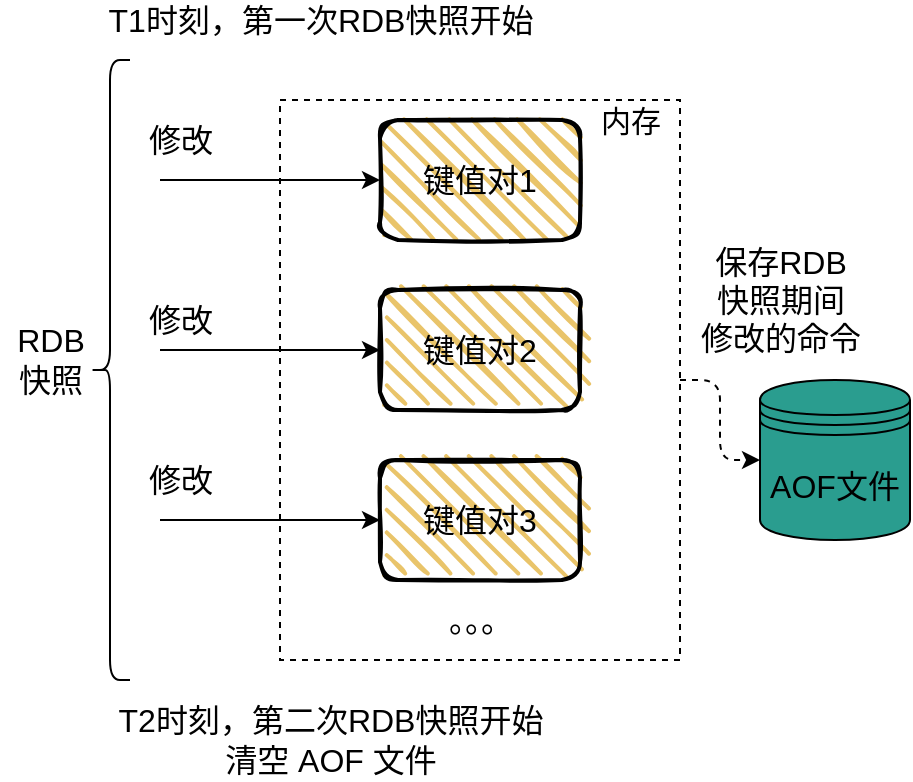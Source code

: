 <mxfile>
    <diagram id="arTUK6GNEg2aOMXR_40Q" name="aof-and-rdb">
        <mxGraphModel dx="816" dy="618" grid="1" gridSize="10" guides="1" tooltips="1" connect="1" arrows="1" fold="1" page="1" pageScale="1" pageWidth="3300" pageHeight="4681" math="0" shadow="0">
            <root>
                <mxCell id="1DTwyby_tTEkn6CEfQWP-0"/>
                <mxCell id="1DTwyby_tTEkn6CEfQWP-1" parent="1DTwyby_tTEkn6CEfQWP-0"/>
                <mxCell id="1lAA4LfbQBqQbdWlYXWC-1" value="T1时刻，第一次RDB快照开始" style="text;html=1;align=center;verticalAlign=middle;resizable=0;points=[];autosize=1;strokeColor=none;fillColor=none;fontSize=16;" vertex="1" parent="1DTwyby_tTEkn6CEfQWP-1">
                    <mxGeometry x="490" y="440" width="230" height="20" as="geometry"/>
                </mxCell>
                <mxCell id="tVA7dNp5m5AYLcIISqjE-1" style="edgeStyle=orthogonalEdgeStyle;html=1;entryX=0;entryY=0.5;entryDx=0;entryDy=0;fontSize=16;startArrow=none;startFill=0;endArrow=classic;endFill=1;strokeWidth=1;dashed=1;" edge="1" parent="1DTwyby_tTEkn6CEfQWP-1" source="IKNhOIicG0qHwld19v_9-0" target="tVA7dNp5m5AYLcIISqjE-0">
                    <mxGeometry relative="1" as="geometry"/>
                </mxCell>
                <mxCell id="IKNhOIicG0qHwld19v_9-0" value="" style="verticalLabelPosition=bottom;verticalAlign=top;html=1;shape=mxgraph.basic.rect;fillColor2=none;strokeWidth=1;size=20;indent=5;fillColor=none;dashed=1;" vertex="1" parent="1DTwyby_tTEkn6CEfQWP-1">
                    <mxGeometry x="585" y="490" width="200" height="280" as="geometry"/>
                </mxCell>
                <mxCell id="IKNhOIicG0qHwld19v_9-12" style="edgeStyle=orthogonalEdgeStyle;html=1;fontSize=16;startArrow=classic;startFill=1;endArrow=none;endFill=0;strokeWidth=1;" edge="1" parent="1DTwyby_tTEkn6CEfQWP-1" source="IKNhOIicG0qHwld19v_9-1">
                    <mxGeometry relative="1" as="geometry">
                        <mxPoint x="525" y="530" as="targetPoint"/>
                    </mxGeometry>
                </mxCell>
                <mxCell id="IKNhOIicG0qHwld19v_9-1" value="键值对1" style="rounded=1;whiteSpace=wrap;html=1;strokeWidth=2;fillWeight=2;hachureGap=8;hachureAngle=45;fillColor=#E9C46A;sketch=1;fontSize=16;fillStyle=dots;" vertex="1" parent="1DTwyby_tTEkn6CEfQWP-1">
                    <mxGeometry x="635" y="500" width="100" height="60" as="geometry"/>
                </mxCell>
                <mxCell id="IKNhOIicG0qHwld19v_9-13" style="edgeStyle=orthogonalEdgeStyle;html=1;fontSize=16;startArrow=classic;startFill=1;endArrow=none;endFill=0;strokeWidth=1;" edge="1" parent="1DTwyby_tTEkn6CEfQWP-1" source="IKNhOIicG0qHwld19v_9-2">
                    <mxGeometry relative="1" as="geometry">
                        <mxPoint x="525" y="615" as="targetPoint"/>
                    </mxGeometry>
                </mxCell>
                <mxCell id="IKNhOIicG0qHwld19v_9-2" value="键值对2" style="rounded=1;whiteSpace=wrap;html=1;strokeWidth=2;fillWeight=2;hachureGap=8;hachureAngle=45;fillColor=#E9C46A;sketch=1;fontSize=16;fillStyle=dots;" vertex="1" parent="1DTwyby_tTEkn6CEfQWP-1">
                    <mxGeometry x="635" y="585" width="100" height="60" as="geometry"/>
                </mxCell>
                <mxCell id="IKNhOIicG0qHwld19v_9-14" style="edgeStyle=orthogonalEdgeStyle;html=1;fontSize=16;startArrow=classic;startFill=1;endArrow=none;endFill=0;strokeWidth=1;" edge="1" parent="1DTwyby_tTEkn6CEfQWP-1" source="IKNhOIicG0qHwld19v_9-4">
                    <mxGeometry relative="1" as="geometry">
                        <mxPoint x="525" y="700" as="targetPoint"/>
                    </mxGeometry>
                </mxCell>
                <mxCell id="IKNhOIicG0qHwld19v_9-4" value="键值对3" style="rounded=1;whiteSpace=wrap;html=1;strokeWidth=2;fillWeight=2;hachureGap=8;hachureAngle=45;fillColor=#E9C46A;sketch=1;fontSize=16;fillStyle=dots;" vertex="1" parent="1DTwyby_tTEkn6CEfQWP-1">
                    <mxGeometry x="635" y="670" width="100" height="60" as="geometry"/>
                </mxCell>
                <mxCell id="IKNhOIicG0qHwld19v_9-8" value="内存" style="text;html=1;align=center;verticalAlign=middle;resizable=0;points=[];autosize=1;strokeColor=none;fillColor=none;fontSize=15;" vertex="1" parent="1DTwyby_tTEkn6CEfQWP-1">
                    <mxGeometry x="735" y="490" width="50" height="20" as="geometry"/>
                </mxCell>
                <mxCell id="IKNhOIicG0qHwld19v_9-9" value="。。。" style="text;html=1;align=center;verticalAlign=middle;resizable=0;points=[];autosize=1;strokeColor=none;fillColor=none;fontSize=16;" vertex="1" parent="1DTwyby_tTEkn6CEfQWP-1">
                    <mxGeometry x="655" y="740" width="60" height="20" as="geometry"/>
                </mxCell>
                <mxCell id="IKNhOIicG0qHwld19v_9-15" value="修改" style="text;html=1;align=center;verticalAlign=middle;resizable=0;points=[];autosize=1;strokeColor=none;fillColor=none;fontSize=16;" vertex="1" parent="1DTwyby_tTEkn6CEfQWP-1">
                    <mxGeometry x="510" y="500" width="50" height="20" as="geometry"/>
                </mxCell>
                <mxCell id="IKNhOIicG0qHwld19v_9-16" value="修改" style="text;html=1;align=center;verticalAlign=middle;resizable=0;points=[];autosize=1;strokeColor=none;fillColor=none;fontSize=16;" vertex="1" parent="1DTwyby_tTEkn6CEfQWP-1">
                    <mxGeometry x="510" y="590" width="50" height="20" as="geometry"/>
                </mxCell>
                <mxCell id="IKNhOIicG0qHwld19v_9-17" value="修改" style="text;html=1;align=center;verticalAlign=middle;resizable=0;points=[];autosize=1;strokeColor=none;fillColor=none;fontSize=16;" vertex="1" parent="1DTwyby_tTEkn6CEfQWP-1">
                    <mxGeometry x="510" y="670" width="50" height="20" as="geometry"/>
                </mxCell>
                <mxCell id="tVA7dNp5m5AYLcIISqjE-0" value="AOF文件" style="shape=datastore;whiteSpace=wrap;html=1;fontSize=16;fillColor=#2A9D8F;" vertex="1" parent="1DTwyby_tTEkn6CEfQWP-1">
                    <mxGeometry x="825" y="630" width="75" height="80" as="geometry"/>
                </mxCell>
                <mxCell id="tVA7dNp5m5AYLcIISqjE-2" value="保存RDB&lt;br&gt;快照期间&lt;br&gt;修改的命令" style="text;html=1;align=center;verticalAlign=middle;resizable=0;points=[];autosize=1;strokeColor=none;fillColor=none;fontSize=16;" vertex="1" parent="1DTwyby_tTEkn6CEfQWP-1">
                    <mxGeometry x="785" y="560" width="100" height="60" as="geometry"/>
                </mxCell>
                <mxCell id="oR4BXjdf2sWpwDIOunnC-1" value="T2时刻，第二次RDB快照开始&lt;br&gt;清空 AOF 文件" style="text;html=1;align=center;verticalAlign=middle;resizable=0;points=[];autosize=1;strokeColor=none;fillColor=none;fontSize=16;" vertex="1" parent="1DTwyby_tTEkn6CEfQWP-1">
                    <mxGeometry x="495" y="790" width="230" height="40" as="geometry"/>
                </mxCell>
                <mxCell id="Rf66KamUSvB2MIiHCbn7-0" value="" style="shape=curlyBracket;whiteSpace=wrap;html=1;rounded=1;fontSize=16;fillColor=#E63946;" vertex="1" parent="1DTwyby_tTEkn6CEfQWP-1">
                    <mxGeometry x="490" y="470" width="20" height="310" as="geometry"/>
                </mxCell>
                <mxCell id="Rf66KamUSvB2MIiHCbn7-1" value="RDB&lt;br&gt;快照" style="text;html=1;align=center;verticalAlign=middle;resizable=0;points=[];autosize=1;strokeColor=none;fillColor=none;fontSize=16;" vertex="1" parent="1DTwyby_tTEkn6CEfQWP-1">
                    <mxGeometry x="445" y="600" width="50" height="40" as="geometry"/>
                </mxCell>
            </root>
        </mxGraphModel>
    </diagram>
    <diagram id="dx-4oppBbuKWqrHU0gpD" name="rdb-cow">
        <mxGraphModel dx="898" dy="680" grid="1" gridSize="10" guides="1" tooltips="1" connect="1" arrows="1" fold="1" page="1" pageScale="1" pageWidth="3300" pageHeight="4681" math="0" shadow="0">
            <root>
                <mxCell id="xL5gHkdoHgjiQBo7mpg7-0"/>
                <mxCell id="xL5gHkdoHgjiQBo7mpg7-1" parent="xL5gHkdoHgjiQBo7mpg7-0"/>
                <mxCell id="nlZ6MH8npxb_qxuy1b4q-0" value="" style="verticalLabelPosition=bottom;verticalAlign=top;html=1;shape=mxgraph.basic.rect;fillColor2=none;strokeWidth=1;size=20;indent=5;fillColor=none;dashed=1;" vertex="1" parent="xL5gHkdoHgjiQBo7mpg7-1">
                    <mxGeometry x="950" y="390" width="400" height="250" as="geometry"/>
                </mxCell>
                <mxCell id="7KAD_PVa2VglVPRms-Vb-4" style="edgeStyle=orthogonalEdgeStyle;html=1;entryX=0.5;entryY=0;entryDx=0;entryDy=0;fontSize=16;startArrow=none;startFill=0;endArrow=classic;endFill=1;" edge="1" parent="xL5gHkdoHgjiQBo7mpg7-1" source="nlZ6MH8npxb_qxuy1b4q-21" target="nlZ6MH8npxb_qxuy1b4q-25">
                    <mxGeometry relative="1" as="geometry"/>
                </mxCell>
                <mxCell id="7KAD_PVa2VglVPRms-Vb-7" value="读取" style="edgeLabel;html=1;align=center;verticalAlign=middle;resizable=0;points=[];fontSize=16;" vertex="1" connectable="0" parent="7KAD_PVa2VglVPRms-Vb-4">
                    <mxGeometry x="-0.419" y="-1" relative="1" as="geometry">
                        <mxPoint as="offset"/>
                    </mxGeometry>
                </mxCell>
                <mxCell id="7KAD_PVa2VglVPRms-Vb-5" style="edgeStyle=orthogonalEdgeStyle;html=1;entryX=0;entryY=0.5;entryDx=0;entryDy=0;fontSize=16;startArrow=none;startFill=0;endArrow=classic;endFill=1;fillColor=#a20025;strokeColor=#6F0000;strokeWidth=2;exitX=0.5;exitY=1;exitDx=0;exitDy=0;" edge="1" parent="xL5gHkdoHgjiQBo7mpg7-1" source="nlZ6MH8npxb_qxuy1b4q-21" target="nlZ6MH8npxb_qxuy1b4q-27">
                    <mxGeometry relative="1" as="geometry">
                        <Array as="points">
                            <mxPoint x="880" y="600"/>
                        </Array>
                    </mxGeometry>
                </mxCell>
                <mxCell id="7KAD_PVa2VglVPRms-Vb-8" value="修改" style="edgeLabel;html=1;align=center;verticalAlign=middle;resizable=0;points=[];fontSize=16;" vertex="1" connectable="0" parent="7KAD_PVa2VglVPRms-Vb-5">
                    <mxGeometry x="-0.487" y="-2" relative="1" as="geometry">
                        <mxPoint as="offset"/>
                    </mxGeometry>
                </mxCell>
                <mxCell id="7KAD_PVa2VglVPRms-Vb-17" style="edgeStyle=orthogonalEdgeStyle;html=1;entryX=0.1;entryY=0.133;entryDx=0;entryDy=0;entryPerimeter=0;fontSize=16;startArrow=none;startFill=0;endArrow=classic;endFill=1;strokeWidth=1;" edge="1" parent="xL5gHkdoHgjiQBo7mpg7-1" source="nlZ6MH8npxb_qxuy1b4q-21" target="nlZ6MH8npxb_qxuy1b4q-22">
                    <mxGeometry relative="1" as="geometry">
                        <Array as="points">
                            <mxPoint x="1070" y="278"/>
                            <mxPoint x="1070" y="278"/>
                        </Array>
                    </mxGeometry>
                </mxCell>
                <mxCell id="nlZ6MH8npxb_qxuy1b4q-21" value="" style="ellipse;whiteSpace=wrap;html=1;strokeWidth=2;fillWeight=2;hachureGap=8;fillColor=#E63946;fillStyle=dots;sketch=1;fontSize=16;" vertex="1" parent="xL5gHkdoHgjiQBo7mpg7-1">
                    <mxGeometry x="820" y="270" width="120" height="60" as="geometry"/>
                </mxCell>
                <mxCell id="7KAD_PVa2VglVPRms-Vb-9" style="edgeStyle=orthogonalEdgeStyle;html=1;entryX=1;entryY=0.5;entryDx=0;entryDy=0;fontSize=16;startArrow=none;startFill=0;endArrow=classic;endFill=1;strokeWidth=1;" edge="1" parent="xL5gHkdoHgjiQBo7mpg7-1" source="nlZ6MH8npxb_qxuy1b4q-22" target="nlZ6MH8npxb_qxuy1b4q-28">
                    <mxGeometry relative="1" as="geometry">
                        <Array as="points">
                            <mxPoint x="1420" y="600"/>
                        </Array>
                    </mxGeometry>
                </mxCell>
                <mxCell id="7KAD_PVa2VglVPRms-Vb-10" value="读取" style="edgeLabel;html=1;align=center;verticalAlign=middle;resizable=0;points=[];fontSize=16;" vertex="1" connectable="0" parent="7KAD_PVa2VglVPRms-Vb-9">
                    <mxGeometry x="-0.406" y="2" relative="1" as="geometry">
                        <mxPoint as="offset"/>
                    </mxGeometry>
                </mxCell>
                <mxCell id="7KAD_PVa2VglVPRms-Vb-11" style="edgeStyle=orthogonalEdgeStyle;html=1;entryX=1;entryY=0.5;entryDx=0;entryDy=0;fontSize=16;startArrow=none;startFill=0;endArrow=classic;endFill=1;strokeWidth=1;" edge="1" parent="xL5gHkdoHgjiQBo7mpg7-1" source="nlZ6MH8npxb_qxuy1b4q-22" target="nlZ6MH8npxb_qxuy1b4q-25">
                    <mxGeometry relative="1" as="geometry"/>
                </mxCell>
                <mxCell id="7KAD_PVa2VglVPRms-Vb-12" value="读取" style="edgeLabel;html=1;align=center;verticalAlign=middle;resizable=0;points=[];fontSize=16;" vertex="1" connectable="0" parent="7KAD_PVa2VglVPRms-Vb-11">
                    <mxGeometry x="-0.114" y="2" relative="1" as="geometry">
                        <mxPoint as="offset"/>
                    </mxGeometry>
                </mxCell>
                <mxCell id="7KAD_PVa2VglVPRms-Vb-15" style="edgeStyle=orthogonalEdgeStyle;html=1;entryX=0.5;entryY=0;entryDx=0;entryDy=0;fontSize=16;startArrow=none;startFill=0;endArrow=classic;endFill=1;strokeWidth=1;" edge="1" parent="xL5gHkdoHgjiQBo7mpg7-1" source="nlZ6MH8npxb_qxuy1b4q-22" target="7KAD_PVa2VglVPRms-Vb-14">
                    <mxGeometry relative="1" as="geometry">
                        <Array as="points">
                            <mxPoint x="1510" y="300"/>
                            <mxPoint x="1510" y="520"/>
                        </Array>
                    </mxGeometry>
                </mxCell>
                <mxCell id="7KAD_PVa2VglVPRms-Vb-16" value="写快照" style="edgeLabel;html=1;align=center;verticalAlign=middle;resizable=0;points=[];fontSize=16;" vertex="1" connectable="0" parent="7KAD_PVa2VglVPRms-Vb-15">
                    <mxGeometry x="0.029" relative="1" as="geometry">
                        <mxPoint as="offset"/>
                    </mxGeometry>
                </mxCell>
                <mxCell id="nlZ6MH8npxb_qxuy1b4q-22" value="" style="ellipse;whiteSpace=wrap;html=1;strokeWidth=2;fillWeight=2;hachureGap=8;fillColor=#E63946;fillStyle=dots;sketch=1;fontSize=16;" vertex="1" parent="xL5gHkdoHgjiQBo7mpg7-1">
                    <mxGeometry x="1360" y="270" width="120" height="60" as="geometry"/>
                </mxCell>
                <mxCell id="nlZ6MH8npxb_qxuy1b4q-23" value="主线程" style="text;html=1;align=center;verticalAlign=middle;resizable=0;points=[];autosize=1;strokeColor=none;fillColor=none;fontSize=15;" vertex="1" parent="xL5gHkdoHgjiQBo7mpg7-1">
                    <mxGeometry x="850" y="240" width="60" height="20" as="geometry"/>
                </mxCell>
                <mxCell id="nlZ6MH8npxb_qxuy1b4q-24" value="bgsave子线程" style="text;html=1;align=center;verticalAlign=middle;resizable=0;points=[];autosize=1;strokeColor=none;fillColor=none;fontSize=15;" vertex="1" parent="xL5gHkdoHgjiQBo7mpg7-1">
                    <mxGeometry x="1365" y="240" width="110" height="20" as="geometry"/>
                </mxCell>
                <mxCell id="nlZ6MH8npxb_qxuy1b4q-25" value="键值对1" style="rounded=1;whiteSpace=wrap;html=1;strokeWidth=2;fillWeight=2;hachureGap=8;hachureAngle=45;fillColor=#E9C46A;sketch=1;fontSize=16;fillStyle=dots;" vertex="1" parent="xL5gHkdoHgjiQBo7mpg7-1">
                    <mxGeometry x="970" y="400" width="100" height="60" as="geometry"/>
                </mxCell>
                <mxCell id="nlZ6MH8npxb_qxuy1b4q-26" value="键值对2" style="rounded=1;whiteSpace=wrap;html=1;strokeWidth=2;fillWeight=2;hachureGap=8;hachureAngle=45;fillColor=#E9C46A;sketch=1;fontSize=16;fillStyle=dots;" vertex="1" parent="xL5gHkdoHgjiQBo7mpg7-1">
                    <mxGeometry x="970" y="490" width="100" height="60" as="geometry"/>
                </mxCell>
                <mxCell id="7KAD_PVa2VglVPRms-Vb-6" style="edgeStyle=orthogonalEdgeStyle;html=1;entryX=0;entryY=0.5;entryDx=0;entryDy=0;fontSize=16;startArrow=none;startFill=0;endArrow=classic;endFill=1;dashed=1;" edge="1" parent="xL5gHkdoHgjiQBo7mpg7-1" source="nlZ6MH8npxb_qxuy1b4q-27" target="nlZ6MH8npxb_qxuy1b4q-28">
                    <mxGeometry relative="1" as="geometry"/>
                </mxCell>
                <mxCell id="nlZ6MH8npxb_qxuy1b4q-27" value="键值对3" style="rounded=1;whiteSpace=wrap;html=1;strokeWidth=2;fillWeight=2;hachureGap=8;hachureAngle=45;fillColor=#E9C46A;sketch=1;fontSize=16;fillStyle=dots;" vertex="1" parent="xL5gHkdoHgjiQBo7mpg7-1">
                    <mxGeometry x="970" y="570" width="100" height="60" as="geometry"/>
                </mxCell>
                <mxCell id="nlZ6MH8npxb_qxuy1b4q-28" value="键值对3" style="rounded=1;whiteSpace=wrap;html=1;strokeWidth=2;fillWeight=2;hachureGap=8;hachureAngle=45;fillColor=#5FAD56;sketch=1;fontSize=16;fillStyle=dots;" vertex="1" parent="xL5gHkdoHgjiQBo7mpg7-1">
                    <mxGeometry x="1220" y="570" width="100" height="60" as="geometry"/>
                </mxCell>
                <mxCell id="7KAD_PVa2VglVPRms-Vb-0" value="数据副本" style="text;html=1;align=center;verticalAlign=middle;resizable=0;points=[];autosize=1;strokeColor=none;fillColor=none;fontSize=15;" vertex="1" parent="xL5gHkdoHgjiQBo7mpg7-1">
                    <mxGeometry x="1230" y="540" width="80" height="20" as="geometry"/>
                </mxCell>
                <mxCell id="7KAD_PVa2VglVPRms-Vb-13" value="写时复制" style="text;html=1;align=center;verticalAlign=middle;resizable=0;points=[];autosize=1;strokeColor=none;fillColor=none;fontSize=15;" vertex="1" parent="xL5gHkdoHgjiQBo7mpg7-1">
                    <mxGeometry x="1110" y="570" width="80" height="20" as="geometry"/>
                </mxCell>
                <mxCell id="7KAD_PVa2VglVPRms-Vb-14" value="磁盘" style="shape=datastore;whiteSpace=wrap;html=1;fontSize=16;fillColor=#2A9D8F;" vertex="1" parent="xL5gHkdoHgjiQBo7mpg7-1">
                    <mxGeometry x="1470" y="520" width="80" height="60" as="geometry"/>
                </mxCell>
                <mxCell id="7KAD_PVa2VglVPRms-Vb-18" value="fork" style="text;html=1;align=center;verticalAlign=middle;resizable=0;points=[];autosize=1;strokeColor=none;fillColor=none;fontSize=15;" vertex="1" parent="xL5gHkdoHgjiQBo7mpg7-1">
                    <mxGeometry x="1110" y="250" width="40" height="20" as="geometry"/>
                </mxCell>
                <mxCell id="qz42YqHorItE_YcQkiTW-0" value="内存" style="text;html=1;align=center;verticalAlign=middle;resizable=0;points=[];autosize=1;strokeColor=none;fillColor=none;fontSize=15;" vertex="1" parent="xL5gHkdoHgjiQBo7mpg7-1">
                    <mxGeometry x="1300" y="390" width="50" height="20" as="geometry"/>
                </mxCell>
            </root>
        </mxGraphModel>
    </diagram>
    <diagram id="ZlNNVwcSNKi0tTDlnwsl" name="rdb">
        <mxGraphModel dx="718" dy="544" grid="1" gridSize="10" guides="1" tooltips="1" connect="1" arrows="1" fold="1" page="1" pageScale="1" pageWidth="3300" pageHeight="4681" math="0" shadow="0">
            <root>
                <mxCell id="_hjz3OKLouB6XNm0Tv3v-0"/>
                <mxCell id="_hjz3OKLouB6XNm0Tv3v-1" parent="_hjz3OKLouB6XNm0Tv3v-0"/>
                <mxCell id="QkniN7DQdTVx86NrtnfB-2" value="RDB 文件" style="text;html=1;align=center;verticalAlign=middle;resizable=0;points=[];autosize=1;strokeColor=none;fillColor=none;" parent="_hjz3OKLouB6XNm0Tv3v-1" vertex="1">
                    <mxGeometry x="570" y="440" width="70" height="20" as="geometry"/>
                </mxCell>
                <mxCell id="vk8aEMkM_hyUy7yw6gqZ-2" style="edgeStyle=orthogonalEdgeStyle;html=1;entryX=0;entryY=0.5;entryDx=0;entryDy=0;fontSize=16;startArrow=none;startFill=0;endArrow=classic;endFill=1;exitX=0.88;exitY=0.5;exitDx=0;exitDy=0;exitPerimeter=0;" edge="1" parent="_hjz3OKLouB6XNm0Tv3v-1" source="sNmnjWZDHs_1EP9mmixE-0" target="sNmnjWZDHs_1EP9mmixE-6">
                    <mxGeometry relative="1" as="geometry"/>
                </mxCell>
                <mxCell id="sNmnjWZDHs_1EP9mmixE-0" value="" style="fontColor=#0066CC;verticalAlign=top;verticalLabelPosition=bottom;labelPosition=center;align=center;html=1;outlineConnect=0;fillColor=#CCCCCC;strokeColor=#6881B3;gradientColor=none;gradientDirection=north;strokeWidth=2;shape=mxgraph.networks.server_storage;" parent="_hjz3OKLouB6XNm0Tv3v-1" vertex="1">
                    <mxGeometry x="375" y="348.75" width="105" height="105" as="geometry"/>
                </mxCell>
                <mxCell id="sNmnjWZDHs_1EP9mmixE-1" value="Redis 服务器" style="text;html=1;align=center;verticalAlign=middle;resizable=0;points=[];autosize=1;strokeColor=none;fillColor=none;" parent="_hjz3OKLouB6XNm0Tv3v-1" vertex="1">
                    <mxGeometry x="380" y="453.75" width="90" height="20" as="geometry"/>
                </mxCell>
                <mxCell id="sNmnjWZDHs_1EP9mmixE-6" value="" style="shape=datastore;whiteSpace=wrap;html=1;verticalAlign=top;fillColor=#CCCCCC;strokeColor=#6881B3;fontColor=#0066CC;gradientColor=none;gradientDirection=north;strokeWidth=2;" parent="_hjz3OKLouB6XNm0Tv3v-1" vertex="1">
                    <mxGeometry x="570" y="367.5" width="60" height="67.5" as="geometry"/>
                </mxCell>
                <mxCell id="sNmnjWZDHs_1EP9mmixE-8" value="保存数据库状态" style="text;html=1;align=center;verticalAlign=middle;resizable=0;points=[];autosize=1;strokeColor=none;fillColor=none;" parent="_hjz3OKLouB6XNm0Tv3v-1" vertex="1">
                    <mxGeometry x="470" y="372.5" width="100" height="20" as="geometry"/>
                </mxCell>
                <mxCell id="vk8aEMkM_hyUy7yw6gqZ-11" value="RDB 文件" style="text;html=1;align=center;verticalAlign=middle;resizable=0;points=[];autosize=1;strokeColor=none;fillColor=none;" vertex="1" parent="_hjz3OKLouB6XNm0Tv3v-1">
                    <mxGeometry x="895" y="440" width="70" height="20" as="geometry"/>
                </mxCell>
                <mxCell id="vk8aEMkM_hyUy7yw6gqZ-12" style="edgeStyle=orthogonalEdgeStyle;html=1;entryX=0;entryY=0.5;entryDx=0;entryDy=0;fontSize=16;startArrow=classic;startFill=1;endArrow=none;endFill=0;exitX=0.88;exitY=0.5;exitDx=0;exitDy=0;exitPerimeter=0;" edge="1" parent="_hjz3OKLouB6XNm0Tv3v-1" source="vk8aEMkM_hyUy7yw6gqZ-13" target="vk8aEMkM_hyUy7yw6gqZ-15">
                    <mxGeometry relative="1" as="geometry"/>
                </mxCell>
                <mxCell id="vk8aEMkM_hyUy7yw6gqZ-13" value="" style="fontColor=#0066CC;verticalAlign=top;verticalLabelPosition=bottom;labelPosition=center;align=center;html=1;outlineConnect=0;fillColor=#CCCCCC;strokeColor=#6881B3;gradientColor=none;gradientDirection=north;strokeWidth=2;shape=mxgraph.networks.server_storage;" vertex="1" parent="_hjz3OKLouB6XNm0Tv3v-1">
                    <mxGeometry x="700" y="348.75" width="105" height="105" as="geometry"/>
                </mxCell>
                <mxCell id="vk8aEMkM_hyUy7yw6gqZ-14" value="Redis 服务器" style="text;html=1;align=center;verticalAlign=middle;resizable=0;points=[];autosize=1;strokeColor=none;fillColor=none;" vertex="1" parent="_hjz3OKLouB6XNm0Tv3v-1">
                    <mxGeometry x="705" y="453.75" width="90" height="20" as="geometry"/>
                </mxCell>
                <mxCell id="vk8aEMkM_hyUy7yw6gqZ-15" value="" style="shape=datastore;whiteSpace=wrap;html=1;verticalAlign=top;fillColor=#CCCCCC;strokeColor=#6881B3;fontColor=#0066CC;gradientColor=none;gradientDirection=north;strokeWidth=2;" vertex="1" parent="_hjz3OKLouB6XNm0Tv3v-1">
                    <mxGeometry x="895" y="367.5" width="60" height="67.5" as="geometry"/>
                </mxCell>
                <mxCell id="vk8aEMkM_hyUy7yw6gqZ-16" value="还原" style="text;html=1;align=center;verticalAlign=middle;resizable=0;points=[];autosize=1;strokeColor=none;fillColor=none;" vertex="1" parent="_hjz3OKLouB6XNm0Tv3v-1">
                    <mxGeometry x="825" y="372.5" width="40" height="20" as="geometry"/>
                </mxCell>
            </root>
        </mxGraphModel>
    </diagram>
    <diagram id="Vl780m90NlYQyBBo4z3t" name="aof">
        <mxGraphModel dx="898" dy="680" grid="1" gridSize="10" guides="1" tooltips="1" connect="1" arrows="1" fold="1" page="1" pageScale="1" pageWidth="3300" pageHeight="4681" math="0" shadow="0">
            <root>
                <mxCell id="EyRU50qkYwoh_wQhIZVa-0"/>
                <mxCell id="EyRU50qkYwoh_wQhIZVa-1" parent="EyRU50qkYwoh_wQhIZVa-0"/>
                <mxCell id="9veJ-8Onby6MCzO-_EDO-0" value="客户端" style="text;html=1;align=center;verticalAlign=middle;resizable=0;points=[];autosize=1;strokeColor=none;fillColor=none;" vertex="1" parent="EyRU50qkYwoh_wQhIZVa-1">
                    <mxGeometry x="240" y="440" width="50" height="20" as="geometry"/>
                </mxCell>
                <mxCell id="9veJ-8Onby6MCzO-_EDO-1" value="AOF 文件" style="text;html=1;align=center;verticalAlign=middle;resizable=0;points=[];autosize=1;strokeColor=none;fillColor=none;" vertex="1" parent="EyRU50qkYwoh_wQhIZVa-1">
                    <mxGeometry x="570" y="440" width="70" height="20" as="geometry"/>
                </mxCell>
                <mxCell id="9veJ-8Onby6MCzO-_EDO-2" value="发送命令" style="text;html=1;align=center;verticalAlign=middle;resizable=0;points=[];autosize=1;strokeColor=none;fillColor=none;" vertex="1" parent="EyRU50qkYwoh_wQhIZVa-1">
                    <mxGeometry x="310" y="380" width="60" height="20" as="geometry"/>
                </mxCell>
                <mxCell id="9veJ-8Onby6MCzO-_EDO-3" style="edgeStyle=none;html=1;exitX=0.88;exitY=0.5;exitDx=0;exitDy=0;exitPerimeter=0;" edge="1" parent="EyRU50qkYwoh_wQhIZVa-1" source="9veJ-8Onby6MCzO-_EDO-4">
                    <mxGeometry relative="1" as="geometry">
                        <mxPoint x="570" y="403" as="targetPoint"/>
                    </mxGeometry>
                </mxCell>
                <mxCell id="9veJ-8Onby6MCzO-_EDO-4" value="" style="fontColor=#0066CC;verticalAlign=top;verticalLabelPosition=bottom;labelPosition=center;align=center;html=1;outlineConnect=0;fillColor=#CCCCCC;strokeColor=#6881B3;gradientColor=none;gradientDirection=north;strokeWidth=2;shape=mxgraph.networks.server_storage;" vertex="1" parent="EyRU50qkYwoh_wQhIZVa-1">
                    <mxGeometry x="380" y="348.75" width="105" height="105" as="geometry"/>
                </mxCell>
                <mxCell id="9veJ-8Onby6MCzO-_EDO-5" value="Redis 服务器" style="text;html=1;align=center;verticalAlign=middle;resizable=0;points=[];autosize=1;strokeColor=none;fillColor=none;" vertex="1" parent="EyRU50qkYwoh_wQhIZVa-1">
                    <mxGeometry x="380" y="453.75" width="90" height="20" as="geometry"/>
                </mxCell>
                <mxCell id="9veJ-8Onby6MCzO-_EDO-6" style="edgeStyle=none;html=1;entryX=0;entryY=0.5;entryDx=0;entryDy=0;entryPerimeter=0;" edge="1" parent="EyRU50qkYwoh_wQhIZVa-1" source="9veJ-8Onby6MCzO-_EDO-7" target="9veJ-8Onby6MCzO-_EDO-4">
                    <mxGeometry relative="1" as="geometry"/>
                </mxCell>
                <mxCell id="9veJ-8Onby6MCzO-_EDO-7" value="" style="fontColor=#0066CC;verticalAlign=top;verticalLabelPosition=bottom;labelPosition=center;align=center;html=1;outlineConnect=0;fillColor=#CCCCCC;strokeColor=#6881B3;gradientColor=none;gradientDirection=north;strokeWidth=2;shape=mxgraph.networks.pc;" vertex="1" parent="EyRU50qkYwoh_wQhIZVa-1">
                    <mxGeometry x="200" y="367.5" width="100" height="70" as="geometry"/>
                </mxCell>
                <mxCell id="9veJ-8Onby6MCzO-_EDO-8" value="" style="shape=datastore;whiteSpace=wrap;html=1;verticalAlign=top;fillColor=#CCCCCC;strokeColor=#6881B3;fontColor=#0066CC;gradientColor=none;gradientDirection=north;strokeWidth=2;" vertex="1" parent="EyRU50qkYwoh_wQhIZVa-1">
                    <mxGeometry x="570" y="367.5" width="60" height="67.5" as="geometry"/>
                </mxCell>
                <mxCell id="9veJ-8Onby6MCzO-_EDO-9" value="保存执行的&lt;br&gt;命令" style="text;html=1;align=center;verticalAlign=middle;resizable=0;points=[];autosize=1;strokeColor=none;fillColor=none;" vertex="1" parent="EyRU50qkYwoh_wQhIZVa-1">
                    <mxGeometry x="480" y="370" width="80" height="30" as="geometry"/>
                </mxCell>
            </root>
        </mxGraphModel>
    </diagram>
    <diagram id="XVEaJblbz0Km7Sx_Afz7" name="aof-rewrite">
        <mxGraphModel dx="898" dy="680" grid="1" gridSize="10" guides="1" tooltips="1" connect="1" arrows="1" fold="1" page="1" pageScale="1" pageWidth="3300" pageHeight="4681" math="0" shadow="0">
            <root>
                <mxCell id="haZ5n9zt8yUPpYycm091-0"/>
                <mxCell id="haZ5n9zt8yUPpYycm091-1" parent="haZ5n9zt8yUPpYycm091-0"/>
                <mxCell id="dz1k8iQAE9xpDeHmXN4w-0" value="" style="verticalLabelPosition=bottom;verticalAlign=top;html=1;shape=mxgraph.basic.rect;fillColor2=none;strokeWidth=1;size=20;indent=5;fillColor=none;dashed=1;" vertex="1" parent="haZ5n9zt8yUPpYycm091-1">
                    <mxGeometry x="400" y="690" width="340" height="300" as="geometry"/>
                </mxCell>
                <mxCell id="YJGrf45q4t_vx-F3QR1V-2" style="edgeStyle=none;html=1;fontSize=16;" edge="1" parent="haZ5n9zt8yUPpYycm091-1" source="dz1k8iQAE9xpDeHmXN4w-11" target="dz1k8iQAE9xpDeHmXN4w-12">
                    <mxGeometry relative="1" as="geometry"/>
                </mxCell>
                <mxCell id="dz1k8iQAE9xpDeHmXN4w-11" value="&lt;font style=&quot;font-size: 16px&quot;&gt;客户端&lt;/font&gt;" style="ellipse;whiteSpace=wrap;html=1;strokeWidth=2;fillWeight=2;hachureGap=8;fillStyle=dots;sketch=1;fillColor=#E9C46A;" vertex="1" parent="haZ5n9zt8yUPpYycm091-1">
                    <mxGeometry x="240" y="820" width="120" height="60" as="geometry"/>
                </mxCell>
                <mxCell id="dz1k8iQAE9xpDeHmXN4w-12" value="&lt;font style=&quot;font-size: 16px&quot;&gt;命令处理器&lt;/font&gt;" style="shape=dataStorage;whiteSpace=wrap;html=1;fixedSize=1;rounded=1;strokeWidth=2;fillColor=#E63946;sketch=1;fillWeight=4;hachureGap=8;hachureAngle=45;fillStyle=dashed;" vertex="1" parent="haZ5n9zt8yUPpYycm091-1">
                    <mxGeometry x="410" y="810" width="120" height="90" as="geometry"/>
                </mxCell>
                <mxCell id="YJGrf45q4t_vx-F3QR1V-4" style="edgeStyle=orthogonalEdgeStyle;html=1;entryX=0.5;entryY=0;entryDx=0;entryDy=0;fontSize=16;startArrow=classic;startFill=1;endArrow=none;endFill=0;" edge="1" parent="haZ5n9zt8yUPpYycm091-1" source="dz1k8iQAE9xpDeHmXN4w-14" target="dz1k8iQAE9xpDeHmXN4w-12">
                    <mxGeometry relative="1" as="geometry"/>
                </mxCell>
                <mxCell id="dz1k8iQAE9xpDeHmXN4w-14" value="&lt;span style=&quot;font-size: 18px&quot;&gt;AOF 缓冲区&lt;/span&gt;" style="whiteSpace=wrap;html=1;rounded=1;dashed=1;sketch=1;fillWeight=4;hachureGap=8;hachureAngle=45;fillStyle=dashed;strokeWidth=1;gradientDirection=south;fillColor=#2A9D8F;" vertex="1" parent="haZ5n9zt8yUPpYycm091-1">
                    <mxGeometry x="560" y="730" width="160" height="70" as="geometry"/>
                </mxCell>
                <mxCell id="YJGrf45q4t_vx-F3QR1V-5" style="edgeStyle=orthogonalEdgeStyle;html=1;entryX=0.5;entryY=1;entryDx=0;entryDy=0;fontSize=16;endArrow=none;endFill=0;startArrow=classic;startFill=1;" edge="1" parent="haZ5n9zt8yUPpYycm091-1" source="YJGrf45q4t_vx-F3QR1V-0" target="dz1k8iQAE9xpDeHmXN4w-12">
                    <mxGeometry relative="1" as="geometry"/>
                </mxCell>
                <mxCell id="YJGrf45q4t_vx-F3QR1V-0" value="&lt;span style=&quot;font-size: 18px&quot;&gt;AOF 重写缓冲区&lt;/span&gt;" style="whiteSpace=wrap;html=1;rounded=1;dashed=1;sketch=1;fillWeight=4;hachureGap=8;hachureAngle=45;fillStyle=dashed;strokeWidth=1;gradientDirection=south;fillColor=#2A9D8F;" vertex="1" parent="haZ5n9zt8yUPpYycm091-1">
                    <mxGeometry x="560" y="910" width="160" height="70" as="geometry"/>
                </mxCell>
                <mxCell id="YJGrf45q4t_vx-F3QR1V-1" value="服务器" style="text;html=1;align=center;verticalAlign=middle;resizable=0;points=[];autosize=1;strokeColor=none;fillColor=none;fontSize=16;" vertex="1" parent="haZ5n9zt8yUPpYycm091-1">
                    <mxGeometry x="530" y="700" width="60" height="20" as="geometry"/>
                </mxCell>
            </root>
        </mxGraphModel>
    </diagram>
    <diagram id="NgowMjA9VrPPqVAC4YMZ" name="ziplist">
        <mxGraphModel dx="898" dy="680" grid="1" gridSize="10" guides="1" tooltips="1" connect="1" arrows="1" fold="1" page="1" pageScale="1" pageWidth="3300" pageHeight="4681" math="0" shadow="0">
            <root>
                <mxCell id="nmUiuhNhv6klNsMYLH0n-0"/>
                <mxCell id="nmUiuhNhv6klNsMYLH0n-1" parent="nmUiuhNhv6klNsMYLH0n-0"/>
                <mxCell id="mdt85uzemdZdARWlJJXG-9" value="" style="verticalLabelPosition=bottom;verticalAlign=top;html=1;shape=mxgraph.basic.rect;fillColor2=none;strokeWidth=1;size=20;indent=5;fontSize=15;fillColor=#5FAD56;" parent="nmUiuhNhv6klNsMYLH0n-1" vertex="1">
                    <mxGeometry x="200" y="340" width="90" height="50" as="geometry"/>
                </mxCell>
                <mxCell id="mdt85uzemdZdARWlJJXG-27" value="" style="verticalLabelPosition=bottom;verticalAlign=top;html=1;shape=mxgraph.basic.rect;fillColor2=none;strokeWidth=1;size=20;indent=5;fontSize=15;fillColor=#5FAD56;" parent="nmUiuhNhv6klNsMYLH0n-1" vertex="1">
                    <mxGeometry x="290" y="340" width="90" height="50" as="geometry"/>
                </mxCell>
                <mxCell id="mdt85uzemdZdARWlJJXG-28" value="" style="verticalLabelPosition=bottom;verticalAlign=top;html=1;shape=mxgraph.basic.rect;fillColor2=none;strokeWidth=1;size=20;indent=5;fontSize=15;fillColor=#5FAD56;" parent="nmUiuhNhv6klNsMYLH0n-1" vertex="1">
                    <mxGeometry x="380" y="340" width="90" height="50" as="geometry"/>
                </mxCell>
                <mxCell id="mdt85uzemdZdARWlJJXG-29" value="" style="verticalLabelPosition=bottom;verticalAlign=top;html=1;shape=mxgraph.basic.rect;fillColor2=none;strokeWidth=1;size=20;indent=5;fontSize=15;fillColor=none;" parent="nmUiuhNhv6klNsMYLH0n-1" vertex="1">
                    <mxGeometry x="470" y="340" width="90" height="50" as="geometry"/>
                </mxCell>
                <mxCell id="mdt85uzemdZdARWlJJXG-30" value="" style="verticalLabelPosition=bottom;verticalAlign=top;html=1;shape=mxgraph.basic.rect;fillColor2=none;strokeWidth=1;size=20;indent=5;fontSize=15;fillColor=none;" parent="nmUiuhNhv6klNsMYLH0n-1" vertex="1">
                    <mxGeometry x="560" y="340" width="90" height="50" as="geometry"/>
                </mxCell>
                <mxCell id="mdt85uzemdZdARWlJJXG-31" value="" style="verticalLabelPosition=bottom;verticalAlign=top;html=1;shape=mxgraph.basic.rect;fillColor2=none;strokeWidth=1;size=20;indent=5;fontSize=15;fillColor=none;" parent="nmUiuhNhv6klNsMYLH0n-1" vertex="1">
                    <mxGeometry x="650" y="340" width="90" height="50" as="geometry"/>
                </mxCell>
                <mxCell id="mdt85uzemdZdARWlJJXG-32" value="" style="verticalLabelPosition=bottom;verticalAlign=top;html=1;shape=mxgraph.basic.rect;fillColor2=none;strokeWidth=1;size=20;indent=5;fontSize=15;fillColor=none;" parent="nmUiuhNhv6klNsMYLH0n-1" vertex="1">
                    <mxGeometry x="740" y="340" width="90" height="50" as="geometry"/>
                </mxCell>
                <mxCell id="mdt85uzemdZdARWlJJXG-33" value="" style="verticalLabelPosition=bottom;verticalAlign=top;html=1;shape=mxgraph.basic.rect;fillColor2=none;strokeWidth=1;size=20;indent=5;fontSize=15;fillColor=#5FAD56;" parent="nmUiuhNhv6klNsMYLH0n-1" vertex="1">
                    <mxGeometry x="830" y="340" width="90" height="50" as="geometry"/>
                </mxCell>
                <mxCell id="mdt85uzemdZdARWlJJXG-35" value="&lt;font style=&quot;font-size: 15px&quot;&gt;zlbytes&lt;/font&gt;" style="text;html=1;align=center;verticalAlign=middle;resizable=0;points=[];autosize=1;strokeColor=none;fillColor=none;" parent="nmUiuhNhv6klNsMYLH0n-1" vertex="1">
                    <mxGeometry x="215" y="355" width="60" height="20" as="geometry"/>
                </mxCell>
                <mxCell id="QdNbTsgpNKMNgk4BO12B-0" value="&lt;font style=&quot;font-size: 15px&quot;&gt;zltail&lt;/font&gt;" style="text;html=1;align=center;verticalAlign=middle;resizable=0;points=[];autosize=1;strokeColor=none;fillColor=none;" parent="nmUiuhNhv6klNsMYLH0n-1" vertex="1">
                    <mxGeometry x="310" y="355" width="50" height="20" as="geometry"/>
                </mxCell>
                <mxCell id="QdNbTsgpNKMNgk4BO12B-1" value="&lt;font style=&quot;font-size: 15px&quot;&gt;zllen&lt;/font&gt;" style="text;html=1;align=center;verticalAlign=middle;resizable=0;points=[];autosize=1;strokeColor=none;fillColor=none;" parent="nmUiuhNhv6klNsMYLH0n-1" vertex="1">
                    <mxGeometry x="400" y="355" width="50" height="20" as="geometry"/>
                </mxCell>
                <mxCell id="QdNbTsgpNKMNgk4BO12B-2" value="&lt;span style=&quot;font-size: 15px&quot;&gt;entry1&lt;/span&gt;" style="text;html=1;align=center;verticalAlign=middle;resizable=0;points=[];autosize=1;strokeColor=none;fillColor=none;" parent="nmUiuhNhv6klNsMYLH0n-1" vertex="1">
                    <mxGeometry x="485" y="355" width="60" height="20" as="geometry"/>
                </mxCell>
                <mxCell id="QdNbTsgpNKMNgk4BO12B-3" value="&lt;span style=&quot;font-size: 15px&quot;&gt;entry2&lt;/span&gt;" style="text;html=1;align=center;verticalAlign=middle;resizable=0;points=[];autosize=1;strokeColor=none;fillColor=none;" parent="nmUiuhNhv6klNsMYLH0n-1" vertex="1">
                    <mxGeometry x="570" y="355" width="60" height="20" as="geometry"/>
                </mxCell>
                <mxCell id="QdNbTsgpNKMNgk4BO12B-4" value="&lt;span style=&quot;font-size: 15px&quot;&gt;entry3&lt;/span&gt;" style="text;html=1;align=center;verticalAlign=middle;resizable=0;points=[];autosize=1;strokeColor=none;fillColor=none;" parent="nmUiuhNhv6klNsMYLH0n-1" vertex="1">
                    <mxGeometry x="665" y="355" width="60" height="20" as="geometry"/>
                </mxCell>
                <mxCell id="QdNbTsgpNKMNgk4BO12B-5" value="&lt;span style=&quot;font-size: 15px&quot;&gt;entry4&lt;/span&gt;" style="text;html=1;align=center;verticalAlign=middle;resizable=0;points=[];autosize=1;strokeColor=none;fillColor=none;" parent="nmUiuhNhv6klNsMYLH0n-1" vertex="1">
                    <mxGeometry x="760" y="355" width="60" height="20" as="geometry"/>
                </mxCell>
                <mxCell id="QdNbTsgpNKMNgk4BO12B-6" value="&lt;span style=&quot;font-size: 15px&quot;&gt;zlend&lt;/span&gt;" style="text;html=1;align=center;verticalAlign=middle;resizable=0;points=[];autosize=1;strokeColor=none;fillColor=none;" parent="nmUiuhNhv6klNsMYLH0n-1" vertex="1">
                    <mxGeometry x="855" y="355" width="50" height="20" as="geometry"/>
                </mxCell>
            </root>
        </mxGraphModel>
    </diagram>
    <diagram id="8lUgspyQ82TJWijsQRfG" name="ziplist-entry">
        <mxGraphModel dx="898" dy="680" grid="1" gridSize="10" guides="1" tooltips="1" connect="1" arrows="1" fold="1" page="1" pageScale="1" pageWidth="3300" pageHeight="4681" math="0" shadow="0">
            <root>
                <mxCell id="F9vRFAGWRFv6HDvNbM6y-0"/>
                <mxCell id="F9vRFAGWRFv6HDvNbM6y-1" parent="F9vRFAGWRFv6HDvNbM6y-0"/>
                <mxCell id="ZAeG2Fnf70_nbrnUBzhN-3" value="" style="verticalLabelPosition=bottom;verticalAlign=top;html=1;shape=mxgraph.basic.rect;fillColor2=none;strokeWidth=1;size=20;indent=5;fontSize=15;fillColor=none;" parent="F9vRFAGWRFv6HDvNbM6y-1" vertex="1">
                    <mxGeometry x="360" y="340" width="200" height="50" as="geometry"/>
                </mxCell>
                <mxCell id="ZAeG2Fnf70_nbrnUBzhN-11" value="&lt;span style=&quot;font-size: 15px&quot;&gt;previous_entry_length&lt;/span&gt;" style="text;html=1;align=center;verticalAlign=middle;resizable=0;points=[];autosize=1;strokeColor=none;fillColor=none;" parent="F9vRFAGWRFv6HDvNbM6y-1" vertex="1">
                    <mxGeometry x="380" y="355" width="160" height="20" as="geometry"/>
                </mxCell>
                <mxCell id="ZAeG2Fnf70_nbrnUBzhN-16" value="" style="verticalLabelPosition=bottom;verticalAlign=top;html=1;shape=mxgraph.basic.rect;fillColor2=none;strokeWidth=1;size=20;indent=5;fontSize=15;fillColor=none;" parent="F9vRFAGWRFv6HDvNbM6y-1" vertex="1">
                    <mxGeometry x="560" y="340" width="130" height="50" as="geometry"/>
                </mxCell>
                <mxCell id="ZAeG2Fnf70_nbrnUBzhN-18" value="&lt;span style=&quot;font-size: 15px&quot;&gt;encoding&lt;/span&gt;" style="text;html=1;align=center;verticalAlign=middle;resizable=0;points=[];autosize=1;strokeColor=none;fillColor=none;" parent="F9vRFAGWRFv6HDvNbM6y-1" vertex="1">
                    <mxGeometry x="585" y="355" width="80" height="20" as="geometry"/>
                </mxCell>
                <mxCell id="ZAeG2Fnf70_nbrnUBzhN-20" value="" style="verticalLabelPosition=bottom;verticalAlign=top;html=1;shape=mxgraph.basic.rect;fillColor2=none;strokeWidth=1;size=20;indent=5;fontSize=15;fillColor=none;" parent="F9vRFAGWRFv6HDvNbM6y-1" vertex="1">
                    <mxGeometry x="690" y="340" width="130" height="50" as="geometry"/>
                </mxCell>
                <mxCell id="ZAeG2Fnf70_nbrnUBzhN-21" value="&lt;span style=&quot;font-size: 15px&quot;&gt;content&lt;/span&gt;" style="text;html=1;align=center;verticalAlign=middle;resizable=0;points=[];autosize=1;strokeColor=none;fillColor=none;" parent="F9vRFAGWRFv6HDvNbM6y-1" vertex="1">
                    <mxGeometry x="720" y="355" width="60" height="20" as="geometry"/>
                </mxCell>
            </root>
        </mxGraphModel>
    </diagram>
    <diagram id="TJggXa_w7172-Alows_W" name="sds">
        <mxGraphModel dx="898" dy="680" grid="1" gridSize="10" guides="1" tooltips="1" connect="1" arrows="1" fold="1" page="1" pageScale="1" pageWidth="3300" pageHeight="4681" math="0" shadow="0">
            <root>
                <mxCell id="eN4KIQ1oj9UoFCZlpJyE-0"/>
                <mxCell id="eN4KIQ1oj9UoFCZlpJyE-1" parent="eN4KIQ1oj9UoFCZlpJyE-0"/>
                <mxCell id="eN4KIQ1oj9UoFCZlpJyE-2" value="" style="verticalLabelPosition=bottom;verticalAlign=top;html=1;shape=mxgraph.basic.rect;fillColor2=none;strokeWidth=1;size=20;indent=5;fontSize=15;fillColor=none;" parent="eN4KIQ1oj9UoFCZlpJyE-1" vertex="1">
                    <mxGeometry x="100" y="190" width="100" height="50" as="geometry"/>
                </mxCell>
                <mxCell id="eN4KIQ1oj9UoFCZlpJyE-3" value="" style="verticalLabelPosition=bottom;verticalAlign=top;html=1;shape=mxgraph.basic.rect;fillColor2=none;strokeWidth=1;size=20;indent=5;fontSize=15;fillColor=none;" parent="eN4KIQ1oj9UoFCZlpJyE-1" vertex="1">
                    <mxGeometry x="100" y="240" width="100" height="50" as="geometry"/>
                </mxCell>
                <mxCell id="eN4KIQ1oj9UoFCZlpJyE-4" value="" style="verticalLabelPosition=bottom;verticalAlign=top;html=1;shape=mxgraph.basic.rect;fillColor2=none;strokeWidth=1;size=20;indent=5;fontSize=15;fillColor=none;" parent="eN4KIQ1oj9UoFCZlpJyE-1" vertex="1">
                    <mxGeometry x="100" y="290" width="100" height="50" as="geometry"/>
                </mxCell>
                <mxCell id="eN4KIQ1oj9UoFCZlpJyE-22" style="edgeStyle=orthogonalEdgeStyle;html=1;fontSize=16;" parent="eN4KIQ1oj9UoFCZlpJyE-1" source="eN4KIQ1oj9UoFCZlpJyE-5" target="eN4KIQ1oj9UoFCZlpJyE-10" edge="1">
                    <mxGeometry relative="1" as="geometry"/>
                </mxCell>
                <mxCell id="eN4KIQ1oj9UoFCZlpJyE-5" value="" style="verticalLabelPosition=bottom;verticalAlign=top;html=1;shape=mxgraph.basic.rect;fillColor2=none;strokeWidth=1;size=20;indent=5;fontSize=15;fillColor=none;" parent="eN4KIQ1oj9UoFCZlpJyE-1" vertex="1">
                    <mxGeometry x="100" y="340" width="100" height="50" as="geometry"/>
                </mxCell>
                <mxCell id="eN4KIQ1oj9UoFCZlpJyE-6" value="&lt;span style=&quot;font-size: 16px&quot;&gt;sdshdr&lt;/span&gt;" style="text;html=1;align=center;verticalAlign=middle;resizable=0;points=[];autosize=1;strokeColor=none;fillColor=none;fontSize=15;" parent="eN4KIQ1oj9UoFCZlpJyE-1" vertex="1">
                    <mxGeometry x="120" y="205" width="60" height="20" as="geometry"/>
                </mxCell>
                <mxCell id="eN4KIQ1oj9UoFCZlpJyE-7" value="&lt;span style=&quot;font-size: 16px&quot;&gt;free&amp;nbsp;&amp;nbsp;&lt;/span&gt;&lt;span style=&quot;font-size: 16px&quot;&gt;5&lt;/span&gt;&lt;span style=&quot;font-size: 16px&quot;&gt;&lt;br&gt;&lt;/span&gt;" style="text;html=1;align=center;verticalAlign=middle;resizable=0;points=[];autosize=1;strokeColor=none;fillColor=none;fontSize=15;" parent="eN4KIQ1oj9UoFCZlpJyE-1" vertex="1">
                    <mxGeometry x="120" y="255" width="60" height="20" as="geometry"/>
                </mxCell>
                <mxCell id="eN4KIQ1oj9UoFCZlpJyE-8" value="&lt;span style=&quot;font-size: 16px&quot;&gt;len&amp;nbsp; &amp;nbsp;5&lt;/span&gt;&lt;span style=&quot;font-size: 16px&quot;&gt;&lt;br&gt;&lt;/span&gt;" style="text;html=1;align=center;verticalAlign=middle;resizable=0;points=[];autosize=1;strokeColor=none;fillColor=none;fontSize=15;" parent="eN4KIQ1oj9UoFCZlpJyE-1" vertex="1">
                    <mxGeometry x="120" y="305" width="60" height="20" as="geometry"/>
                </mxCell>
                <mxCell id="eN4KIQ1oj9UoFCZlpJyE-9" value="&lt;span style=&quot;font-size: 16px&quot;&gt;buf&lt;/span&gt;" style="text;html=1;align=center;verticalAlign=middle;resizable=0;points=[];autosize=1;strokeColor=none;fillColor=none;fontSize=15;" parent="eN4KIQ1oj9UoFCZlpJyE-1" vertex="1">
                    <mxGeometry x="130" y="355" width="40" height="20" as="geometry"/>
                </mxCell>
                <mxCell id="eN4KIQ1oj9UoFCZlpJyE-10" value="" style="verticalLabelPosition=bottom;verticalAlign=top;html=1;shape=mxgraph.basic.rect;fillColor2=none;strokeWidth=1;size=20;indent=5;fontSize=15;fillColor=none;" parent="eN4KIQ1oj9UoFCZlpJyE-1" vertex="1">
                    <mxGeometry x="240" y="350" width="60" height="30" as="geometry"/>
                </mxCell>
                <mxCell id="eN4KIQ1oj9UoFCZlpJyE-11" value="" style="verticalLabelPosition=bottom;verticalAlign=top;html=1;shape=mxgraph.basic.rect;fillColor2=none;strokeWidth=1;size=20;indent=5;fontSize=15;fillColor=none;" parent="eN4KIQ1oj9UoFCZlpJyE-1" vertex="1">
                    <mxGeometry x="300" y="350" width="60" height="30" as="geometry"/>
                </mxCell>
                <mxCell id="eN4KIQ1oj9UoFCZlpJyE-12" value="" style="verticalLabelPosition=bottom;verticalAlign=top;html=1;shape=mxgraph.basic.rect;fillColor2=none;strokeWidth=1;size=20;indent=5;fontSize=15;fillColor=none;" parent="eN4KIQ1oj9UoFCZlpJyE-1" vertex="1">
                    <mxGeometry x="360" y="350" width="60" height="30" as="geometry"/>
                </mxCell>
                <mxCell id="eN4KIQ1oj9UoFCZlpJyE-13" value="" style="verticalLabelPosition=bottom;verticalAlign=top;html=1;shape=mxgraph.basic.rect;fillColor2=none;strokeWidth=1;size=20;indent=5;fontSize=15;fillColor=none;" parent="eN4KIQ1oj9UoFCZlpJyE-1" vertex="1">
                    <mxGeometry x="420" y="350" width="60" height="30" as="geometry"/>
                </mxCell>
                <mxCell id="eN4KIQ1oj9UoFCZlpJyE-14" value="" style="verticalLabelPosition=bottom;verticalAlign=top;html=1;shape=mxgraph.basic.rect;fillColor2=none;strokeWidth=1;size=20;indent=5;fontSize=15;fillColor=none;" parent="eN4KIQ1oj9UoFCZlpJyE-1" vertex="1">
                    <mxGeometry x="480" y="350" width="60" height="30" as="geometry"/>
                </mxCell>
                <mxCell id="eN4KIQ1oj9UoFCZlpJyE-15" value="" style="verticalLabelPosition=bottom;verticalAlign=top;html=1;shape=mxgraph.basic.rect;fillColor2=none;strokeWidth=1;size=20;indent=5;fontSize=15;fillColor=none;" parent="eN4KIQ1oj9UoFCZlpJyE-1" vertex="1">
                    <mxGeometry x="540" y="350" width="60" height="30" as="geometry"/>
                </mxCell>
                <mxCell id="eN4KIQ1oj9UoFCZlpJyE-16" value="" style="verticalLabelPosition=bottom;verticalAlign=top;html=1;shape=mxgraph.basic.rect;fillColor2=none;strokeWidth=1;size=20;indent=5;fontSize=15;fillColor=none;" parent="eN4KIQ1oj9UoFCZlpJyE-1" vertex="1">
                    <mxGeometry x="600" y="350" width="60" height="30" as="geometry"/>
                </mxCell>
                <mxCell id="eN4KIQ1oj9UoFCZlpJyE-17" value="" style="verticalLabelPosition=bottom;verticalAlign=top;html=1;shape=mxgraph.basic.rect;fillColor2=none;strokeWidth=1;size=20;indent=5;fontSize=15;fillColor=none;" parent="eN4KIQ1oj9UoFCZlpJyE-1" vertex="1">
                    <mxGeometry x="660" y="350" width="60" height="30" as="geometry"/>
                </mxCell>
                <mxCell id="eN4KIQ1oj9UoFCZlpJyE-18" value="" style="verticalLabelPosition=bottom;verticalAlign=top;html=1;shape=mxgraph.basic.rect;fillColor2=none;strokeWidth=1;size=20;indent=5;fontSize=15;fillColor=none;" parent="eN4KIQ1oj9UoFCZlpJyE-1" vertex="1">
                    <mxGeometry x="720" y="350" width="60" height="30" as="geometry"/>
                </mxCell>
                <mxCell id="eN4KIQ1oj9UoFCZlpJyE-19" value="" style="verticalLabelPosition=bottom;verticalAlign=top;html=1;shape=mxgraph.basic.rect;fillColor2=none;strokeWidth=1;size=20;indent=5;fontSize=15;fillColor=none;" parent="eN4KIQ1oj9UoFCZlpJyE-1" vertex="1">
                    <mxGeometry x="780" y="350" width="60" height="30" as="geometry"/>
                </mxCell>
                <mxCell id="eN4KIQ1oj9UoFCZlpJyE-23" value="&lt;span style=&quot;font-size: 13px&quot;&gt;‘h’&lt;/span&gt;" style="text;html=1;align=center;verticalAlign=middle;resizable=0;points=[];autosize=1;strokeColor=none;fillColor=none;fontSize=15;" parent="eN4KIQ1oj9UoFCZlpJyE-1" vertex="1">
                    <mxGeometry x="255" y="355" width="30" height="20" as="geometry"/>
                </mxCell>
                <mxCell id="eN4KIQ1oj9UoFCZlpJyE-24" value="&lt;span style=&quot;font-size: 13px&quot;&gt;‘e’&lt;/span&gt;" style="text;html=1;align=center;verticalAlign=middle;resizable=0;points=[];autosize=1;strokeColor=none;fillColor=none;fontSize=15;" parent="eN4KIQ1oj9UoFCZlpJyE-1" vertex="1">
                    <mxGeometry x="310" y="355" width="30" height="20" as="geometry"/>
                </mxCell>
                <mxCell id="eN4KIQ1oj9UoFCZlpJyE-25" value="&lt;span style=&quot;font-size: 13px&quot;&gt;‘l’&lt;/span&gt;" style="text;html=1;align=center;verticalAlign=middle;resizable=0;points=[];autosize=1;strokeColor=none;fillColor=none;fontSize=15;" parent="eN4KIQ1oj9UoFCZlpJyE-1" vertex="1">
                    <mxGeometry x="380" y="355" width="20" height="20" as="geometry"/>
                </mxCell>
                <mxCell id="eN4KIQ1oj9UoFCZlpJyE-26" value="&lt;span style=&quot;font-size: 13px&quot;&gt;‘l’&lt;/span&gt;" style="text;html=1;align=center;verticalAlign=middle;resizable=0;points=[];autosize=1;strokeColor=none;fillColor=none;fontSize=15;" parent="eN4KIQ1oj9UoFCZlpJyE-1" vertex="1">
                    <mxGeometry x="440" y="355" width="20" height="20" as="geometry"/>
                </mxCell>
                <mxCell id="eN4KIQ1oj9UoFCZlpJyE-27" value="&lt;span style=&quot;font-size: 13px&quot;&gt;‘o’&lt;/span&gt;" style="text;html=1;align=center;verticalAlign=middle;resizable=0;points=[];autosize=1;strokeColor=none;fillColor=none;fontSize=15;" parent="eN4KIQ1oj9UoFCZlpJyE-1" vertex="1">
                    <mxGeometry x="495" y="355" width="30" height="20" as="geometry"/>
                </mxCell>
                <mxCell id="eN4KIQ1oj9UoFCZlpJyE-28" value="&lt;span style=&quot;font-size: 13px&quot;&gt;‘\0’&lt;/span&gt;" style="text;html=1;align=center;verticalAlign=middle;resizable=0;points=[];autosize=1;strokeColor=none;fillColor=none;fontSize=15;" parent="eN4KIQ1oj9UoFCZlpJyE-1" vertex="1">
                    <mxGeometry x="555" y="355" width="30" height="20" as="geometry"/>
                </mxCell>
                <mxCell id="eN4KIQ1oj9UoFCZlpJyE-29" value="" style="verticalLabelPosition=bottom;verticalAlign=top;html=1;shape=mxgraph.basic.rect;fillColor2=none;strokeWidth=1;size=15;indent=5;fontSize=15;fillColor=none;" parent="eN4KIQ1oj9UoFCZlpJyE-1" vertex="1">
                    <mxGeometry x="840" y="350" width="60" height="30" as="geometry"/>
                </mxCell>
                <mxCell id="eN4KIQ1oj9UoFCZlpJyE-30" value="&lt;font style=&quot;font-size: 22px&quot;&gt;hello&lt;/font&gt;" style="text;html=1;align=center;verticalAlign=middle;resizable=0;points=[];autosize=1;strokeColor=none;fillColor=none;fontSize=13;" parent="eN4KIQ1oj9UoFCZlpJyE-1" vertex="1">
                    <mxGeometry x="225" y="255" width="60" height="20" as="geometry"/>
                </mxCell>
            </root>
        </mxGraphModel>
    </diagram>
    <diagram id="0slgYLueV5A-YZOQDIgs" name="choose-multiple">
        <mxGraphModel dx="898" dy="680" grid="1" gridSize="10" guides="1" tooltips="1" connect="1" arrows="1" fold="1" page="1" pageScale="1" pageWidth="3300" pageHeight="4681" math="0" shadow="0">
            <root>
                <mxCell id="joW-rxKYUDlhL6ryJ4Ly-0"/>
                <mxCell id="joW-rxKYUDlhL6ryJ4Ly-1" parent="joW-rxKYUDlhL6ryJ4Ly-0"/>
                <mxCell id="hrdI-iU9j-UghueUI-Ib-0" value="" style="verticalLabelPosition=bottom;verticalAlign=top;html=1;shape=mxgraph.basic.rect;fillColor2=none;strokeWidth=1;size=20;indent=5;fillColor=none;dashed=1;" parent="joW-rxKYUDlhL6ryJ4Ly-1" vertex="1">
                    <mxGeometry x="335" y="730" width="360" height="110" as="geometry"/>
                </mxCell>
                <mxCell id="hrdI-iU9j-UghueUI-Ib-14" value="I/0多路复用程序" style="rounded=1;whiteSpace=wrap;html=1;strokeWidth=2;fillWeight=4;hachureGap=8;hachureAngle=45;fillColor=#5FAD56;sketch=1;fontSize=16;" parent="joW-rxKYUDlhL6ryJ4Ly-1" vertex="1">
                    <mxGeometry x="440" y="610" width="150" height="60" as="geometry"/>
                </mxCell>
                <mxCell id="hrdI-iU9j-UghueUI-Ib-24" style="edgeStyle=orthogonalEdgeStyle;html=1;entryX=0.5;entryY=1;entryDx=0;entryDy=0;fontSize=15;" parent="joW-rxKYUDlhL6ryJ4Ly-1" source="hrdI-iU9j-UghueUI-Ib-16" target="hrdI-iU9j-UghueUI-Ib-14" edge="1">
                    <mxGeometry relative="1" as="geometry">
                        <Array as="points">
                            <mxPoint x="480" y="700"/>
                            <mxPoint x="515" y="700"/>
                        </Array>
                    </mxGeometry>
                </mxCell>
                <mxCell id="hrdI-iU9j-UghueUI-Ib-16" value="epoll" style="rounded=1;whiteSpace=wrap;html=1;strokeWidth=2;fillWeight=2;hachureGap=8;hachureAngle=45;fillColor=#E9C46A;sketch=1;fontSize=16;fillStyle=dots;" parent="joW-rxKYUDlhL6ryJ4Ly-1" vertex="1">
                    <mxGeometry x="445" y="740" width="70" height="60" as="geometry"/>
                </mxCell>
                <mxCell id="hrdI-iU9j-UghueUI-Ib-25" style="edgeStyle=orthogonalEdgeStyle;html=1;entryX=0.5;entryY=1;entryDx=0;entryDy=0;fontSize=15;" parent="joW-rxKYUDlhL6ryJ4Ly-1" source="hrdI-iU9j-UghueUI-Ib-17" target="hrdI-iU9j-UghueUI-Ib-14" edge="1">
                    <mxGeometry relative="1" as="geometry">
                        <Array as="points">
                            <mxPoint x="560" y="700"/>
                            <mxPoint x="515" y="700"/>
                        </Array>
                    </mxGeometry>
                </mxCell>
                <mxCell id="hrdI-iU9j-UghueUI-Ib-17" value="evport" style="rounded=1;whiteSpace=wrap;html=1;strokeWidth=2;fillWeight=2;hachureGap=8;hachureAngle=45;fillColor=#E9C46A;sketch=1;fontSize=16;fillStyle=dots;" parent="joW-rxKYUDlhL6ryJ4Ly-1" vertex="1">
                    <mxGeometry x="525" y="740" width="70" height="60" as="geometry"/>
                </mxCell>
                <mxCell id="hrdI-iU9j-UghueUI-Ib-23" style="edgeStyle=orthogonalEdgeStyle;html=1;entryX=0.5;entryY=1;entryDx=0;entryDy=0;fontSize=15;" parent="joW-rxKYUDlhL6ryJ4Ly-1" source="hrdI-iU9j-UghueUI-Ib-18" target="hrdI-iU9j-UghueUI-Ib-14" edge="1">
                    <mxGeometry relative="1" as="geometry">
                        <Array as="points">
                            <mxPoint x="645" y="700"/>
                            <mxPoint x="515" y="700"/>
                        </Array>
                    </mxGeometry>
                </mxCell>
                <mxCell id="hrdI-iU9j-UghueUI-Ib-18" value="kqueue" style="rounded=1;whiteSpace=wrap;html=1;strokeWidth=2;fillWeight=2;hachureGap=8;hachureAngle=45;fillColor=#E9C46A;sketch=1;fontSize=16;fillStyle=dots;" parent="joW-rxKYUDlhL6ryJ4Ly-1" vertex="1">
                    <mxGeometry x="610" y="740" width="70" height="60" as="geometry"/>
                </mxCell>
                <mxCell id="hrdI-iU9j-UghueUI-Ib-22" style="edgeStyle=orthogonalEdgeStyle;html=1;entryX=0.5;entryY=1;entryDx=0;entryDy=0;fontSize=15;" parent="joW-rxKYUDlhL6ryJ4Ly-1" source="hrdI-iU9j-UghueUI-Ib-21" target="hrdI-iU9j-UghueUI-Ib-14" edge="1">
                    <mxGeometry relative="1" as="geometry">
                        <Array as="points">
                            <mxPoint x="380" y="700"/>
                            <mxPoint x="515" y="700"/>
                        </Array>
                    </mxGeometry>
                </mxCell>
                <mxCell id="hrdI-iU9j-UghueUI-Ib-21" value="select" style="rounded=1;whiteSpace=wrap;html=1;strokeWidth=2;fillWeight=2;hachureGap=8;hachureAngle=45;fillColor=#E9C46A;sketch=1;fontSize=16;fillStyle=dots;" parent="joW-rxKYUDlhL6ryJ4Ly-1" vertex="1">
                    <mxGeometry x="355" y="740" width="70" height="60" as="geometry"/>
                </mxCell>
                <mxCell id="hrdI-iU9j-UghueUI-Ib-26" value="底层实现" style="text;html=1;align=center;verticalAlign=middle;resizable=0;points=[];autosize=1;strokeColor=none;fillColor=none;fontSize=15;" parent="joW-rxKYUDlhL6ryJ4Ly-1" vertex="1">
                    <mxGeometry x="475" y="810" width="80" height="20" as="geometry"/>
                </mxCell>
            </root>
        </mxGraphModel>
    </diagram>
    <diagram id="d7wYdvXdE9nHoiHe4cBe" name="multiple">
        <mxGraphModel dx="898" dy="680" grid="1" gridSize="10" guides="1" tooltips="1" connect="1" arrows="1" fold="1" page="1" pageScale="1" pageWidth="3300" pageHeight="4681" math="0" shadow="0">
            <root>
                <mxCell id="nZqQR4pAr8_zJrDv7Qbp-0"/>
                <mxCell id="nZqQR4pAr8_zJrDv7Qbp-1" parent="nZqQR4pAr8_zJrDv7Qbp-0"/>
                <mxCell id="45" value="" style="verticalLabelPosition=bottom;verticalAlign=top;html=1;shape=mxgraph.basic.rect;fillColor2=none;strokeWidth=1;size=20;indent=5;fillColor=none;dashed=1;" parent="nZqQR4pAr8_zJrDv7Qbp-1" vertex="1">
                    <mxGeometry x="380" y="740" width="270" height="80" as="geometry"/>
                </mxCell>
                <mxCell id="33" style="edgeStyle=orthogonalEdgeStyle;html=1;fontSize=25;" parent="nZqQR4pAr8_zJrDv7Qbp-1" source="21" target="29" edge="1">
                    <mxGeometry relative="1" as="geometry"/>
                </mxCell>
                <mxCell id="21" value="IO多路复用程序" style="rounded=1;whiteSpace=wrap;html=1;strokeWidth=2;fillWeight=4;hachureGap=8;hachureAngle=45;fillColor=#5FAD56;sketch=1;fontSize=16;" parent="nZqQR4pAr8_zJrDv7Qbp-1" vertex="1">
                    <mxGeometry x="440" y="370" width="150" height="60" as="geometry"/>
                </mxCell>
                <mxCell id="27" style="edgeStyle=orthogonalEdgeStyle;html=1;entryX=0.5;entryY=0;entryDx=0;entryDy=0;fontSize=25;" parent="nZqQR4pAr8_zJrDv7Qbp-1" source="22" target="21" edge="1">
                    <mxGeometry relative="1" as="geometry"/>
                </mxCell>
                <mxCell id="22" value="fd1" style="ellipse;whiteSpace=wrap;html=1;strokeWidth=2;fillWeight=2;hachureGap=8;fillColor=#E63946;fillStyle=dots;sketch=1;fontSize=16;" parent="nZqQR4pAr8_zJrDv7Qbp-1" vertex="1">
                    <mxGeometry x="370" y="260" width="120" height="60" as="geometry"/>
                </mxCell>
                <mxCell id="28" style="edgeStyle=orthogonalEdgeStyle;html=1;entryX=0.5;entryY=0;entryDx=0;entryDy=0;fontSize=25;" parent="nZqQR4pAr8_zJrDv7Qbp-1" source="24" target="21" edge="1">
                    <mxGeometry relative="1" as="geometry"/>
                </mxCell>
                <mxCell id="24" value="fd10" style="ellipse;whiteSpace=wrap;html=1;strokeWidth=2;fillWeight=2;hachureGap=8;fillColor=#E63946;fillStyle=dots;sketch=1;fontSize=16;" parent="nZqQR4pAr8_zJrDv7Qbp-1" vertex="1">
                    <mxGeometry x="550" y="260" width="120" height="60" as="geometry"/>
                </mxCell>
                <mxCell id="25" value="&lt;font style=&quot;font-size: 25px&quot;&gt;...&lt;/font&gt;" style="text;html=1;align=center;verticalAlign=middle;resizable=0;points=[];autosize=1;strokeColor=none;fillColor=none;fontSize=16;strokeWidth=2;" parent="nZqQR4pAr8_zJrDv7Qbp-1" vertex="1">
                    <mxGeometry x="500" y="275" width="40" height="30" as="geometry"/>
                </mxCell>
                <mxCell id="29" value="" style="rounded=1;whiteSpace=wrap;html=1;strokeWidth=2;fillWeight=4;hachureGap=8;hachureAngle=45;sketch=1;fillColor=#2A9D8F;direction=south;" parent="nZqQR4pAr8_zJrDv7Qbp-1" vertex="1">
                    <mxGeometry x="485" y="460" width="60" height="40" as="geometry"/>
                </mxCell>
                <mxCell id="30" value="" style="rounded=1;whiteSpace=wrap;html=1;strokeWidth=2;fillWeight=4;hachureGap=8;hachureAngle=45;sketch=1;fillColor=#2A9D8F;direction=south;" parent="nZqQR4pAr8_zJrDv7Qbp-1" vertex="1">
                    <mxGeometry x="485" y="500" width="60" height="40" as="geometry"/>
                </mxCell>
                <mxCell id="31" value="" style="rounded=1;whiteSpace=wrap;html=1;strokeWidth=2;fillWeight=4;hachureGap=8;hachureAngle=45;sketch=1;fillColor=#2A9D8F;direction=south;" parent="nZqQR4pAr8_zJrDv7Qbp-1" vertex="1">
                    <mxGeometry x="485" y="540" width="60" height="40" as="geometry"/>
                </mxCell>
                <mxCell id="35" style="edgeStyle=orthogonalEdgeStyle;html=1;entryX=0.5;entryY=0;entryDx=0;entryDy=0;fontSize=25;" parent="nZqQR4pAr8_zJrDv7Qbp-1" source="32" target="34" edge="1">
                    <mxGeometry relative="1" as="geometry"/>
                </mxCell>
                <mxCell id="32" value="" style="rounded=1;whiteSpace=wrap;html=1;strokeWidth=2;fillWeight=4;hachureGap=8;hachureAngle=45;sketch=1;fillColor=#2A9D8F;direction=south;" parent="nZqQR4pAr8_zJrDv7Qbp-1" vertex="1">
                    <mxGeometry x="485" y="580" width="60" height="40" as="geometry"/>
                </mxCell>
                <mxCell id="46" value="" style="edgeStyle=orthogonalEdgeStyle;html=1;fontSize=15;" parent="nZqQR4pAr8_zJrDv7Qbp-1" source="34" target="45" edge="1">
                    <mxGeometry relative="1" as="geometry"/>
                </mxCell>
                <mxCell id="34" value="文件事件分派器" style="rounded=1;whiteSpace=wrap;html=1;strokeWidth=2;fillWeight=4;hachureGap=8;hachureAngle=45;fillColor=#5FAD56;sketch=1;fontSize=16;" parent="nZqQR4pAr8_zJrDv7Qbp-1" vertex="1">
                    <mxGeometry x="440" y="650" width="150" height="60" as="geometry"/>
                </mxCell>
                <mxCell id="36" value="&lt;span style=&quot;font-size: 15px&quot;&gt;事件队列&lt;/span&gt;" style="text;html=1;align=center;verticalAlign=middle;resizable=0;points=[];autosize=1;strokeColor=none;fillColor=none;fontSize=25;" parent="nZqQR4pAr8_zJrDv7Qbp-1" vertex="1">
                    <mxGeometry x="545" y="490" width="80" height="40" as="geometry"/>
                </mxCell>
                <mxCell id="41" value="连接" style="rounded=1;whiteSpace=wrap;html=1;strokeWidth=2;fillWeight=2;hachureGap=8;hachureAngle=45;fillColor=#E9C46A;sketch=1;fontSize=16;fillStyle=dots;" parent="nZqQR4pAr8_zJrDv7Qbp-1" vertex="1">
                    <mxGeometry x="400" y="750" width="70" height="60" as="geometry"/>
                </mxCell>
                <mxCell id="42" value="执行命令" style="rounded=1;whiteSpace=wrap;html=1;strokeWidth=2;fillWeight=2;hachureGap=8;hachureAngle=45;fillColor=#E9C46A;sketch=1;fontSize=16;fillStyle=dots;" parent="nZqQR4pAr8_zJrDv7Qbp-1" vertex="1">
                    <mxGeometry x="480" y="750" width="70" height="60" as="geometry"/>
                </mxCell>
                <mxCell id="43" value="响应回复" style="rounded=1;whiteSpace=wrap;html=1;strokeWidth=2;fillWeight=2;hachureGap=8;hachureAngle=45;fillColor=#E9C46A;sketch=1;fontSize=16;fillStyle=dots;" parent="nZqQR4pAr8_zJrDv7Qbp-1" vertex="1">
                    <mxGeometry x="565" y="750" width="70" height="60" as="geometry"/>
                </mxCell>
                <mxCell id="47" value="监听套接字" style="text;html=1;align=center;verticalAlign=middle;resizable=0;points=[];autosize=1;strokeColor=none;fillColor=none;fontSize=15;" parent="nZqQR4pAr8_zJrDv7Qbp-1" vertex="1">
                    <mxGeometry x="385" y="230" width="90" height="20" as="geometry"/>
                </mxCell>
                <mxCell id="48" value="监听套接字" style="text;html=1;align=center;verticalAlign=middle;resizable=0;points=[];autosize=1;strokeColor=none;fillColor=none;fontSize=15;" parent="nZqQR4pAr8_zJrDv7Qbp-1" vertex="1">
                    <mxGeometry x="565" y="230" width="90" height="20" as="geometry"/>
                </mxCell>
            </root>
        </mxGraphModel>
    </diagram>
</mxfile>